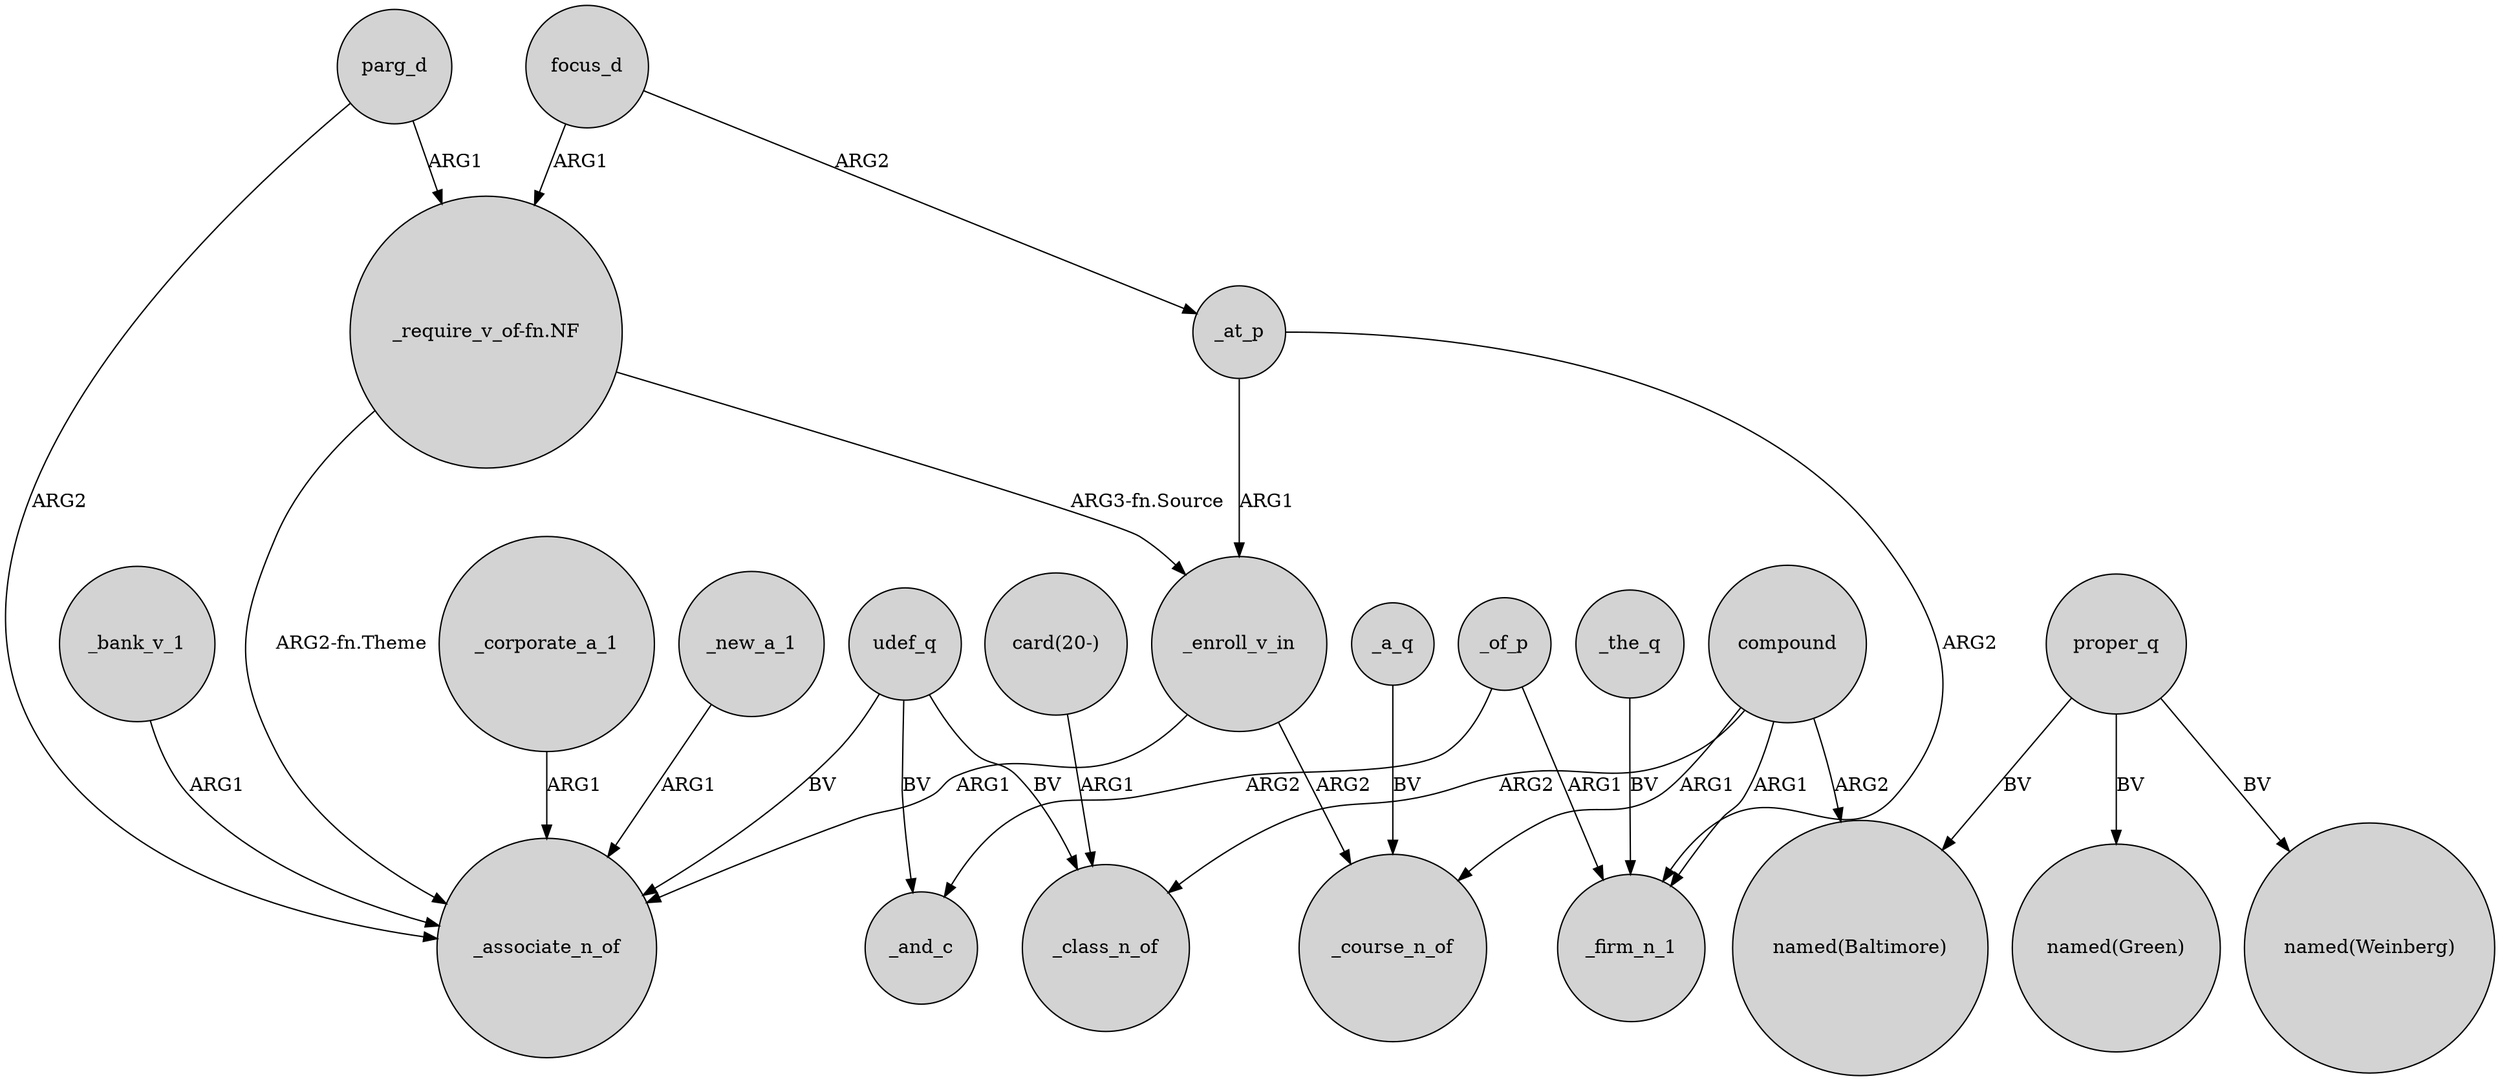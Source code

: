 digraph {
	node [shape=circle style=filled]
	_new_a_1 -> _associate_n_of [label=ARG1]
	"card(20-)" -> _class_n_of [label=ARG1]
	udef_q -> _class_n_of [label=BV]
	_at_p -> _enroll_v_in [label=ARG1]
	_of_p -> _firm_n_1 [label=ARG1]
	_of_p -> _and_c [label=ARG2]
	focus_d -> _at_p [label=ARG2]
	proper_q -> "named(Baltimore)" [label=BV]
	udef_q -> _associate_n_of [label=BV]
	focus_d -> "_require_v_of-fn.NF" [label=ARG1]
	_bank_v_1 -> _associate_n_of [label=ARG1]
	_a_q -> _course_n_of [label=BV]
	compound -> _class_n_of [label=ARG2]
	compound -> _course_n_of [label=ARG1]
	_enroll_v_in -> _course_n_of [label=ARG2]
	compound -> "named(Baltimore)" [label=ARG2]
	"_require_v_of-fn.NF" -> _enroll_v_in [label="ARG3-fn.Source"]
	compound -> _firm_n_1 [label=ARG1]
	proper_q -> "named(Green)" [label=BV]
	parg_d -> "_require_v_of-fn.NF" [label=ARG1]
	_enroll_v_in -> _associate_n_of [label=ARG1]
	_the_q -> _firm_n_1 [label=BV]
	"_require_v_of-fn.NF" -> _associate_n_of [label="ARG2-fn.Theme"]
	parg_d -> _associate_n_of [label=ARG2]
	udef_q -> _and_c [label=BV]
	proper_q -> "named(Weinberg)" [label=BV]
	_at_p -> _firm_n_1 [label=ARG2]
	_corporate_a_1 -> _associate_n_of [label=ARG1]
}
